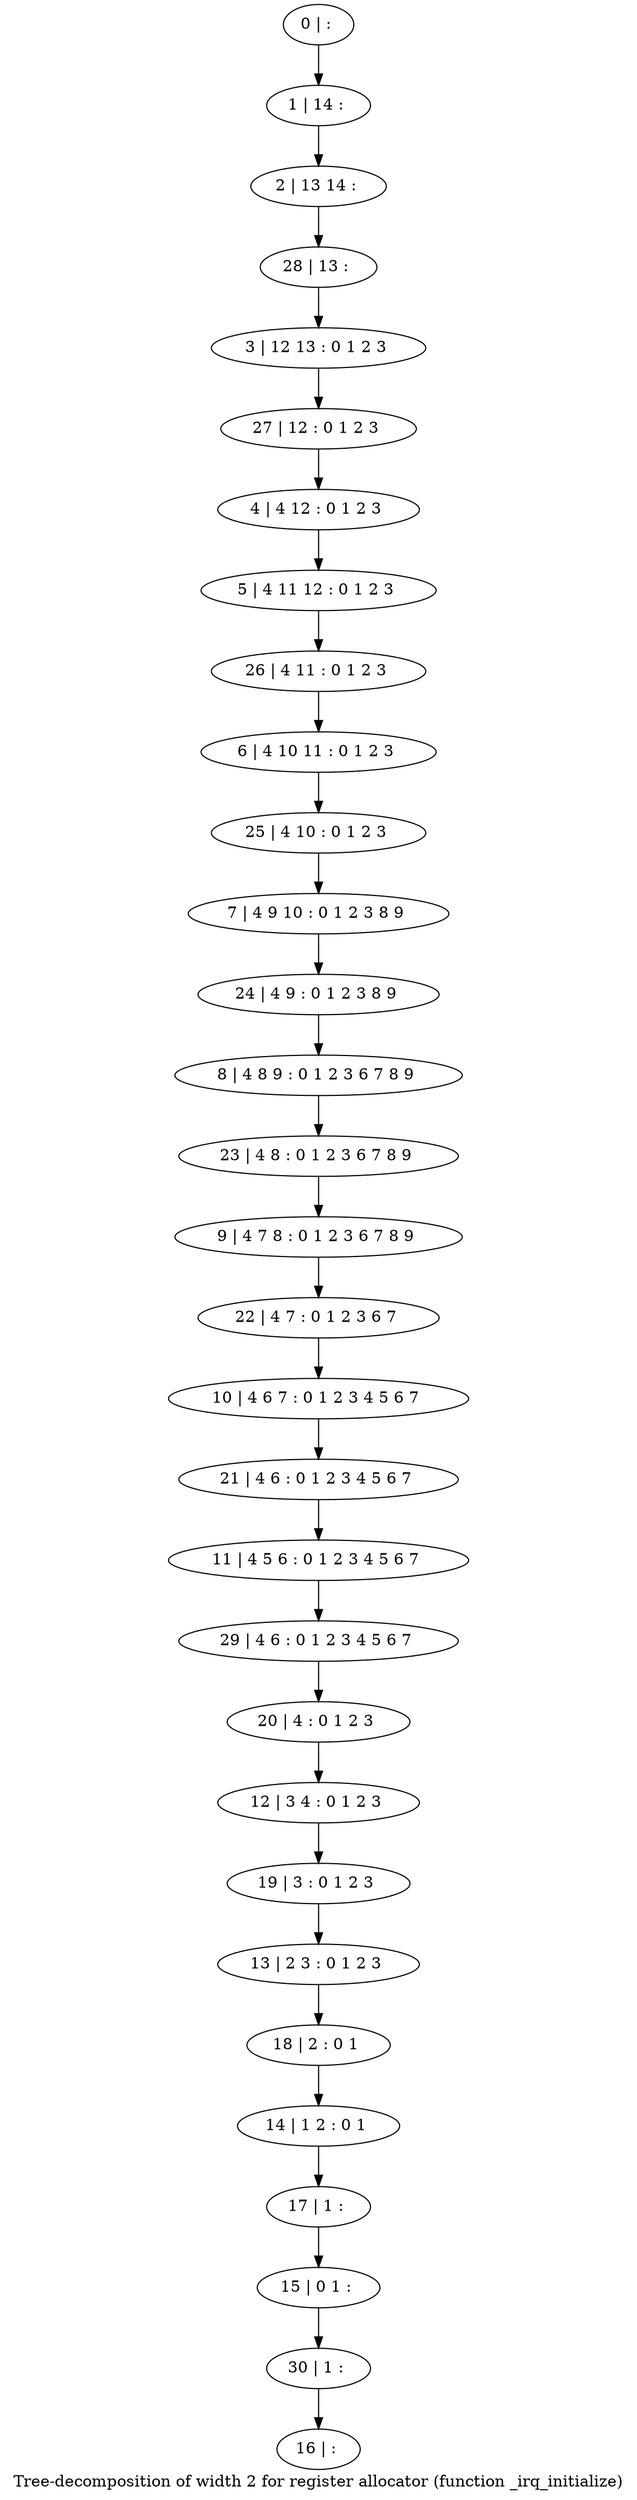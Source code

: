 digraph G {
graph [label="Tree-decomposition of width 2 for register allocator (function _irq_initialize)"]
0[label="0 | : "];
1[label="1 | 14 : "];
2[label="2 | 13 14 : "];
3[label="3 | 12 13 : 0 1 2 3 "];
4[label="4 | 4 12 : 0 1 2 3 "];
5[label="5 | 4 11 12 : 0 1 2 3 "];
6[label="6 | 4 10 11 : 0 1 2 3 "];
7[label="7 | 4 9 10 : 0 1 2 3 8 9 "];
8[label="8 | 4 8 9 : 0 1 2 3 6 7 8 9 "];
9[label="9 | 4 7 8 : 0 1 2 3 6 7 8 9 "];
10[label="10 | 4 6 7 : 0 1 2 3 4 5 6 7 "];
11[label="11 | 4 5 6 : 0 1 2 3 4 5 6 7 "];
12[label="12 | 3 4 : 0 1 2 3 "];
13[label="13 | 2 3 : 0 1 2 3 "];
14[label="14 | 1 2 : 0 1 "];
15[label="15 | 0 1 : "];
16[label="16 | : "];
17[label="17 | 1 : "];
18[label="18 | 2 : 0 1 "];
19[label="19 | 3 : 0 1 2 3 "];
20[label="20 | 4 : 0 1 2 3 "];
21[label="21 | 4 6 : 0 1 2 3 4 5 6 7 "];
22[label="22 | 4 7 : 0 1 2 3 6 7 "];
23[label="23 | 4 8 : 0 1 2 3 6 7 8 9 "];
24[label="24 | 4 9 : 0 1 2 3 8 9 "];
25[label="25 | 4 10 : 0 1 2 3 "];
26[label="26 | 4 11 : 0 1 2 3 "];
27[label="27 | 12 : 0 1 2 3 "];
28[label="28 | 13 : "];
29[label="29 | 4 6 : 0 1 2 3 4 5 6 7 "];
30[label="30 | 1 : "];
0->1 ;
1->2 ;
4->5 ;
17->15 ;
14->17 ;
18->14 ;
13->18 ;
19->13 ;
12->19 ;
20->12 ;
21->11 ;
10->21 ;
22->10 ;
9->22 ;
23->9 ;
8->23 ;
24->8 ;
7->24 ;
25->7 ;
6->25 ;
26->6 ;
5->26 ;
27->4 ;
3->27 ;
28->3 ;
2->28 ;
29->20 ;
11->29 ;
30->16 ;
15->30 ;
}
